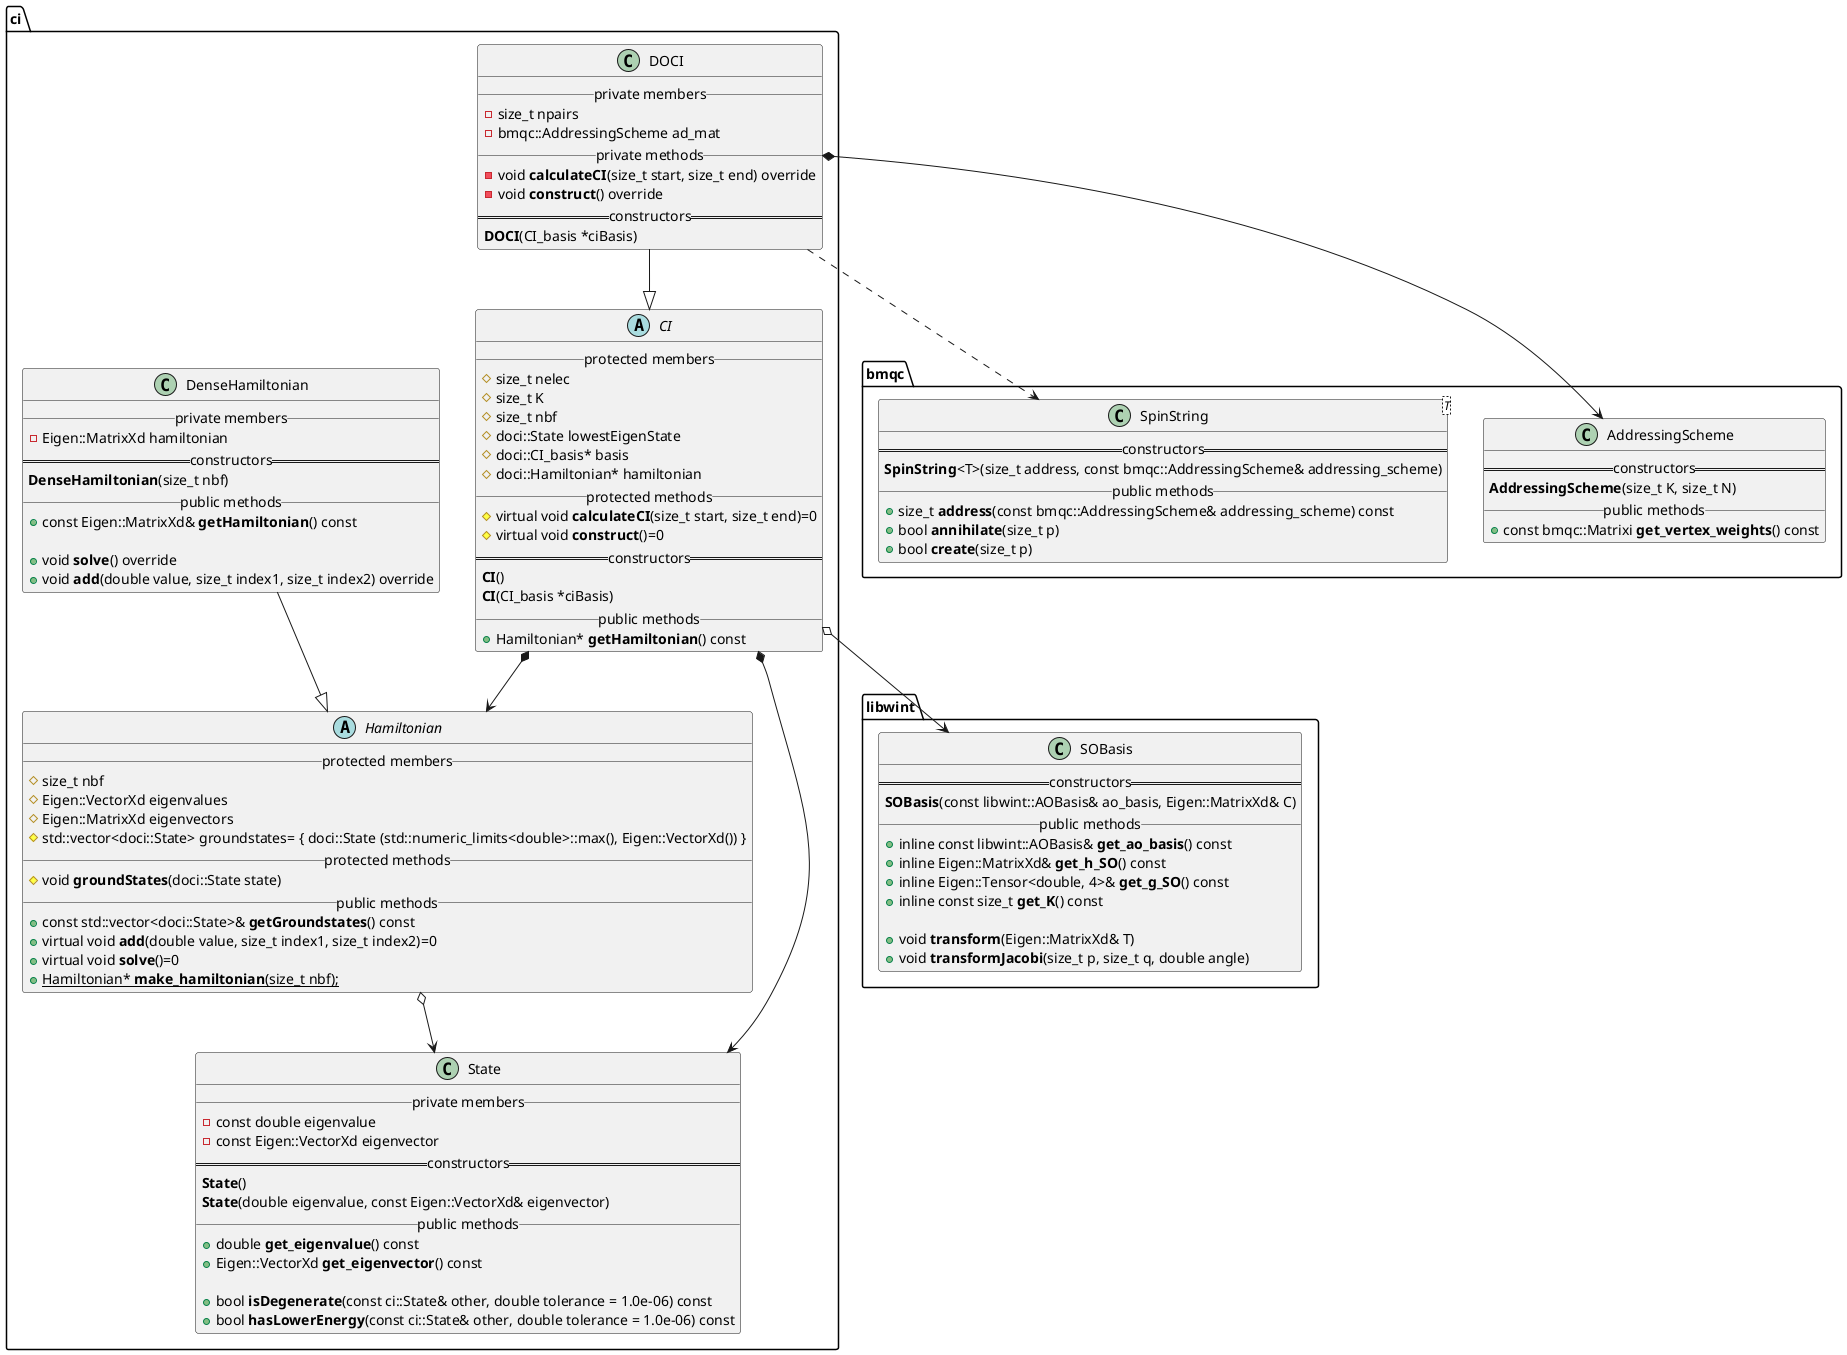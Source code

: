 @startuml

namespace ci {
    abstract class CI {
        __ protected members __
            # size_t nelec
            # size_t K
            # size_t nbf
            # doci::State lowestEigenState
            # doci::CI_basis* basis
            # doci::Hamiltonian* hamiltonian
        __ protected methods __
            # virtual void **calculateCI**(size_t start, size_t end)=0
            # virtual void **construct**()=0
        == constructors ==
            **CI**()
            **CI**(CI_basis *ciBasis)
        __ public methods __
            + Hamiltonian* **getHamiltonian**() const
    }


    class DOCI {
        __ private members __
            - size_t npairs
            - bmqc::AddressingScheme ad_mat
        __ private methods __
            - void **calculateCI**(size_t start, size_t end) override
            - void **construct**() override
        == constructors ==
            **DOCI**(CI_basis *ciBasis)
    }


    class State {
        __ private members __
            - const double eigenvalue
            - const Eigen::VectorXd eigenvector
        == constructors ==
            **State**()
            **State**(double eigenvalue, const Eigen::VectorXd& eigenvector)
        __ public methods __
            + double **get_eigenvalue**() const
            + Eigen::VectorXd **get_eigenvector**() const

            + bool **isDegenerate**(const ci::State& other, double tolerance = 1.0e-06) const
            + bool **hasLowerEnergy**(const ci::State& other, double tolerance = 1.0e-06) const
    }


    abstract class Hamiltonian {
        __ protected members __
            # size_t nbf
            # Eigen::VectorXd eigenvalues
            # Eigen::MatrixXd eigenvectors
            # std::vector<doci::State> groundstates= { doci::State (std::numeric_limits<double>::max(), Eigen::VectorXd()) }
        __ protected methods __
            # void **groundStates**(doci::State state)
        __ public methods __
            + const std::vector<doci::State>& **getGroundstates**() const
            + virtual void **add**(double value, size_t index1, size_t index2)=0
            + virtual void **solve**()=0
            + {static} Hamiltonian* **make_hamiltonian**(size_t nbf);
    }


    class DenseHamiltonian {
        __ private members __
            - Eigen::MatrixXd hamiltonian
        == constructors ==
            **DenseHamiltonian**(size_t nbf)
        __ public methods __
            + const Eigen::MatrixXd& **getHamiltonian**() const

            + void **solve**() override
            + void **add**(double value, size_t index1, size_t index2) override
    }
}


namespace bmqc {
    class AddressingScheme {
        == constructors ==
            **AddressingScheme**(size_t K, size_t N)
        __ public methods __
            + const bmqc::Matrixi **get_vertex_weights**() const
    }


    class SpinString<T> {
        == constructors ==
            **SpinString**<T>(size_t address, const bmqc::AddressingScheme& addressing_scheme)
        __ public methods __
            + size_t **address**(const bmqc::AddressingScheme& addressing_scheme) const
            + bool **annihilate**(size_t p)
            + bool **create**(size_t p)
    }
}


namespace libwint {
    class SOBasis {
        == constructors ==
            **SOBasis**(const libwint::AOBasis& ao_basis, Eigen::MatrixXd& C)
        __ public methods __
            + inline const libwint::AOBasis& **get_ao_basis**() const
            + inline Eigen::MatrixXd& **get_h_SO**() const
            + inline Eigen::Tensor<double, 4>& **get_g_SO**() const
            + inline const size_t **get_K**() const

            + void **transform**(Eigen::MatrixXd& T)
            + void **transformJacobi**(size_t p, size_t q, double angle)
    }
}


ci.Hamiltonian o--> ci.State

ci.DenseHamiltonian --|> ci.Hamiltonian

ci.CI *--> ci.State
ci.CI o--> libwint.SOBasis
ci.CI *--> ci.Hamiltonian

ci.DOCI --|> ci.CI
ci.DOCI *--> bmqc.AddressingScheme
ci.DOCI ..> bmqc.SpinString


@enduml
